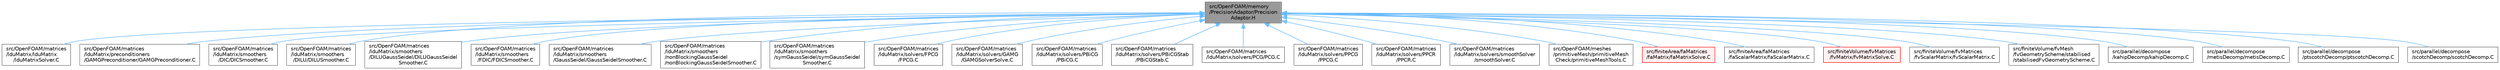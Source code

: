 digraph "src/OpenFOAM/memory/PrecisionAdaptor/PrecisionAdaptor.H"
{
 // LATEX_PDF_SIZE
  bgcolor="transparent";
  edge [fontname=Helvetica,fontsize=10,labelfontname=Helvetica,labelfontsize=10];
  node [fontname=Helvetica,fontsize=10,shape=box,height=0.2,width=0.4];
  Node1 [id="Node000001",label="src/OpenFOAM/memory\l/PrecisionAdaptor/Precision\lAdaptor.H",height=0.2,width=0.4,color="gray40", fillcolor="grey60", style="filled", fontcolor="black",tooltip=" "];
  Node1 -> Node2 [id="edge1_Node000001_Node000002",dir="back",color="steelblue1",style="solid",tooltip=" "];
  Node2 [id="Node000002",label="src/OpenFOAM/matrices\l/lduMatrix/lduMatrix\l/lduMatrixSolver.C",height=0.2,width=0.4,color="grey40", fillcolor="white", style="filled",URL="$lduMatrixSolver_8C.html",tooltip=" "];
  Node1 -> Node3 [id="edge2_Node000001_Node000003",dir="back",color="steelblue1",style="solid",tooltip=" "];
  Node3 [id="Node000003",label="src/OpenFOAM/matrices\l/lduMatrix/preconditioners\l/GAMGPreconditioner/GAMGPreconditioner.C",height=0.2,width=0.4,color="grey40", fillcolor="white", style="filled",URL="$GAMGPreconditioner_8C.html",tooltip=" "];
  Node1 -> Node4 [id="edge3_Node000001_Node000004",dir="back",color="steelblue1",style="solid",tooltip=" "];
  Node4 [id="Node000004",label="src/OpenFOAM/matrices\l/lduMatrix/smoothers\l/DIC/DICSmoother.C",height=0.2,width=0.4,color="grey40", fillcolor="white", style="filled",URL="$DICSmoother_8C.html",tooltip=" "];
  Node1 -> Node5 [id="edge4_Node000001_Node000005",dir="back",color="steelblue1",style="solid",tooltip=" "];
  Node5 [id="Node000005",label="src/OpenFOAM/matrices\l/lduMatrix/smoothers\l/DILU/DILUSmoother.C",height=0.2,width=0.4,color="grey40", fillcolor="white", style="filled",URL="$DILUSmoother_8C.html",tooltip=" "];
  Node1 -> Node6 [id="edge5_Node000001_Node000006",dir="back",color="steelblue1",style="solid",tooltip=" "];
  Node6 [id="Node000006",label="src/OpenFOAM/matrices\l/lduMatrix/smoothers\l/DILUGaussSeidel/DILUGaussSeidel\lSmoother.C",height=0.2,width=0.4,color="grey40", fillcolor="white", style="filled",URL="$DILUGaussSeidelSmoother_8C.html",tooltip=" "];
  Node1 -> Node7 [id="edge6_Node000001_Node000007",dir="back",color="steelblue1",style="solid",tooltip=" "];
  Node7 [id="Node000007",label="src/OpenFOAM/matrices\l/lduMatrix/smoothers\l/FDIC/FDICSmoother.C",height=0.2,width=0.4,color="grey40", fillcolor="white", style="filled",URL="$FDICSmoother_8C.html",tooltip=" "];
  Node1 -> Node8 [id="edge7_Node000001_Node000008",dir="back",color="steelblue1",style="solid",tooltip=" "];
  Node8 [id="Node000008",label="src/OpenFOAM/matrices\l/lduMatrix/smoothers\l/GaussSeidel/GaussSeidelSmoother.C",height=0.2,width=0.4,color="grey40", fillcolor="white", style="filled",URL="$GaussSeidelSmoother_8C.html",tooltip=" "];
  Node1 -> Node9 [id="edge8_Node000001_Node000009",dir="back",color="steelblue1",style="solid",tooltip=" "];
  Node9 [id="Node000009",label="src/OpenFOAM/matrices\l/lduMatrix/smoothers\l/nonBlockingGaussSeidel\l/nonBlockingGaussSeidelSmoother.C",height=0.2,width=0.4,color="grey40", fillcolor="white", style="filled",URL="$nonBlockingGaussSeidelSmoother_8C.html",tooltip=" "];
  Node1 -> Node10 [id="edge9_Node000001_Node000010",dir="back",color="steelblue1",style="solid",tooltip=" "];
  Node10 [id="Node000010",label="src/OpenFOAM/matrices\l/lduMatrix/smoothers\l/symGaussSeidel/symGaussSeidel\lSmoother.C",height=0.2,width=0.4,color="grey40", fillcolor="white", style="filled",URL="$symGaussSeidelSmoother_8C.html",tooltip=" "];
  Node1 -> Node11 [id="edge10_Node000001_Node000011",dir="back",color="steelblue1",style="solid",tooltip=" "];
  Node11 [id="Node000011",label="src/OpenFOAM/matrices\l/lduMatrix/solvers/FPCG\l/FPCG.C",height=0.2,width=0.4,color="grey40", fillcolor="white", style="filled",URL="$FPCG_8C.html",tooltip=" "];
  Node1 -> Node12 [id="edge11_Node000001_Node000012",dir="back",color="steelblue1",style="solid",tooltip=" "];
  Node12 [id="Node000012",label="src/OpenFOAM/matrices\l/lduMatrix/solvers/GAMG\l/GAMGSolverSolve.C",height=0.2,width=0.4,color="grey40", fillcolor="white", style="filled",URL="$GAMGSolverSolve_8C.html",tooltip=" "];
  Node1 -> Node13 [id="edge12_Node000001_Node000013",dir="back",color="steelblue1",style="solid",tooltip=" "];
  Node13 [id="Node000013",label="src/OpenFOAM/matrices\l/lduMatrix/solvers/PBiCG\l/PBiCG.C",height=0.2,width=0.4,color="grey40", fillcolor="white", style="filled",URL="$PBiCG_8C.html",tooltip=" "];
  Node1 -> Node14 [id="edge13_Node000001_Node000014",dir="back",color="steelblue1",style="solid",tooltip=" "];
  Node14 [id="Node000014",label="src/OpenFOAM/matrices\l/lduMatrix/solvers/PBiCGStab\l/PBiCGStab.C",height=0.2,width=0.4,color="grey40", fillcolor="white", style="filled",URL="$PBiCGStab_8C.html",tooltip=" "];
  Node1 -> Node15 [id="edge14_Node000001_Node000015",dir="back",color="steelblue1",style="solid",tooltip=" "];
  Node15 [id="Node000015",label="src/OpenFOAM/matrices\l/lduMatrix/solvers/PCG/PCG.C",height=0.2,width=0.4,color="grey40", fillcolor="white", style="filled",URL="$PCG_8C.html",tooltip=" "];
  Node1 -> Node16 [id="edge15_Node000001_Node000016",dir="back",color="steelblue1",style="solid",tooltip=" "];
  Node16 [id="Node000016",label="src/OpenFOAM/matrices\l/lduMatrix/solvers/PPCG\l/PPCG.C",height=0.2,width=0.4,color="grey40", fillcolor="white", style="filled",URL="$PPCG_8C.html",tooltip=" "];
  Node1 -> Node17 [id="edge16_Node000001_Node000017",dir="back",color="steelblue1",style="solid",tooltip=" "];
  Node17 [id="Node000017",label="src/OpenFOAM/matrices\l/lduMatrix/solvers/PPCR\l/PPCR.C",height=0.2,width=0.4,color="grey40", fillcolor="white", style="filled",URL="$PPCR_8C.html",tooltip=" "];
  Node1 -> Node18 [id="edge17_Node000001_Node000018",dir="back",color="steelblue1",style="solid",tooltip=" "];
  Node18 [id="Node000018",label="src/OpenFOAM/matrices\l/lduMatrix/solvers/smoothSolver\l/smoothSolver.C",height=0.2,width=0.4,color="grey40", fillcolor="white", style="filled",URL="$smoothSolver_8C.html",tooltip=" "];
  Node1 -> Node19 [id="edge18_Node000001_Node000019",dir="back",color="steelblue1",style="solid",tooltip=" "];
  Node19 [id="Node000019",label="src/OpenFOAM/meshes\l/primitiveMesh/primitiveMesh\lCheck/primitiveMeshTools.C",height=0.2,width=0.4,color="grey40", fillcolor="white", style="filled",URL="$primitiveMeshTools_8C.html",tooltip=" "];
  Node1 -> Node20 [id="edge19_Node000001_Node000020",dir="back",color="steelblue1",style="solid",tooltip=" "];
  Node20 [id="Node000020",label="src/finiteArea/faMatrices\l/faMatrix/faMatrixSolve.C",height=0.2,width=0.4,color="red", fillcolor="#FFF0F0", style="filled",URL="$faMatrixSolve_8C.html",tooltip="Finite-Area matrix basic solvers."];
  Node1 -> Node22 [id="edge20_Node000001_Node000022",dir="back",color="steelblue1",style="solid",tooltip=" "];
  Node22 [id="Node000022",label="src/finiteArea/faMatrices\l/faScalarMatrix/faScalarMatrix.C",height=0.2,width=0.4,color="grey40", fillcolor="white", style="filled",URL="$faScalarMatrix_8C.html",tooltip=" "];
  Node1 -> Node23 [id="edge21_Node000001_Node000023",dir="back",color="steelblue1",style="solid",tooltip=" "];
  Node23 [id="Node000023",label="src/finiteVolume/fvMatrices\l/fvMatrix/fvMatrixSolve.C",height=0.2,width=0.4,color="red", fillcolor="#FFF0F0", style="filled",URL="$fvMatrixSolve_8C.html",tooltip=" "];
  Node1 -> Node25 [id="edge22_Node000001_Node000025",dir="back",color="steelblue1",style="solid",tooltip=" "];
  Node25 [id="Node000025",label="src/finiteVolume/fvMatrices\l/fvScalarMatrix/fvScalarMatrix.C",height=0.2,width=0.4,color="grey40", fillcolor="white", style="filled",URL="$fvScalarMatrix_8C.html",tooltip=" "];
  Node1 -> Node26 [id="edge23_Node000001_Node000026",dir="back",color="steelblue1",style="solid",tooltip=" "];
  Node26 [id="Node000026",label="src/finiteVolume/fvMesh\l/fvGeometryScheme/stabilised\l/stabilisedFvGeometryScheme.C",height=0.2,width=0.4,color="grey40", fillcolor="white", style="filled",URL="$stabilisedFvGeometryScheme_8C.html",tooltip=" "];
  Node1 -> Node27 [id="edge24_Node000001_Node000027",dir="back",color="steelblue1",style="solid",tooltip=" "];
  Node27 [id="Node000027",label="src/parallel/decompose\l/kahipDecomp/kahipDecomp.C",height=0.2,width=0.4,color="grey40", fillcolor="white", style="filled",URL="$kahipDecomp_8C.html",tooltip=" "];
  Node1 -> Node28 [id="edge25_Node000001_Node000028",dir="back",color="steelblue1",style="solid",tooltip=" "];
  Node28 [id="Node000028",label="src/parallel/decompose\l/metisDecomp/metisDecomp.C",height=0.2,width=0.4,color="grey40", fillcolor="white", style="filled",URL="$metisDecomp_8C.html",tooltip=" "];
  Node1 -> Node29 [id="edge26_Node000001_Node000029",dir="back",color="steelblue1",style="solid",tooltip=" "];
  Node29 [id="Node000029",label="src/parallel/decompose\l/ptscotchDecomp/ptscotchDecomp.C",height=0.2,width=0.4,color="grey40", fillcolor="white", style="filled",URL="$ptscotchDecomp_8C.html",tooltip=" "];
  Node1 -> Node30 [id="edge27_Node000001_Node000030",dir="back",color="steelblue1",style="solid",tooltip=" "];
  Node30 [id="Node000030",label="src/parallel/decompose\l/scotchDecomp/scotchDecomp.C",height=0.2,width=0.4,color="grey40", fillcolor="white", style="filled",URL="$scotchDecomp_8C.html",tooltip=" "];
}
